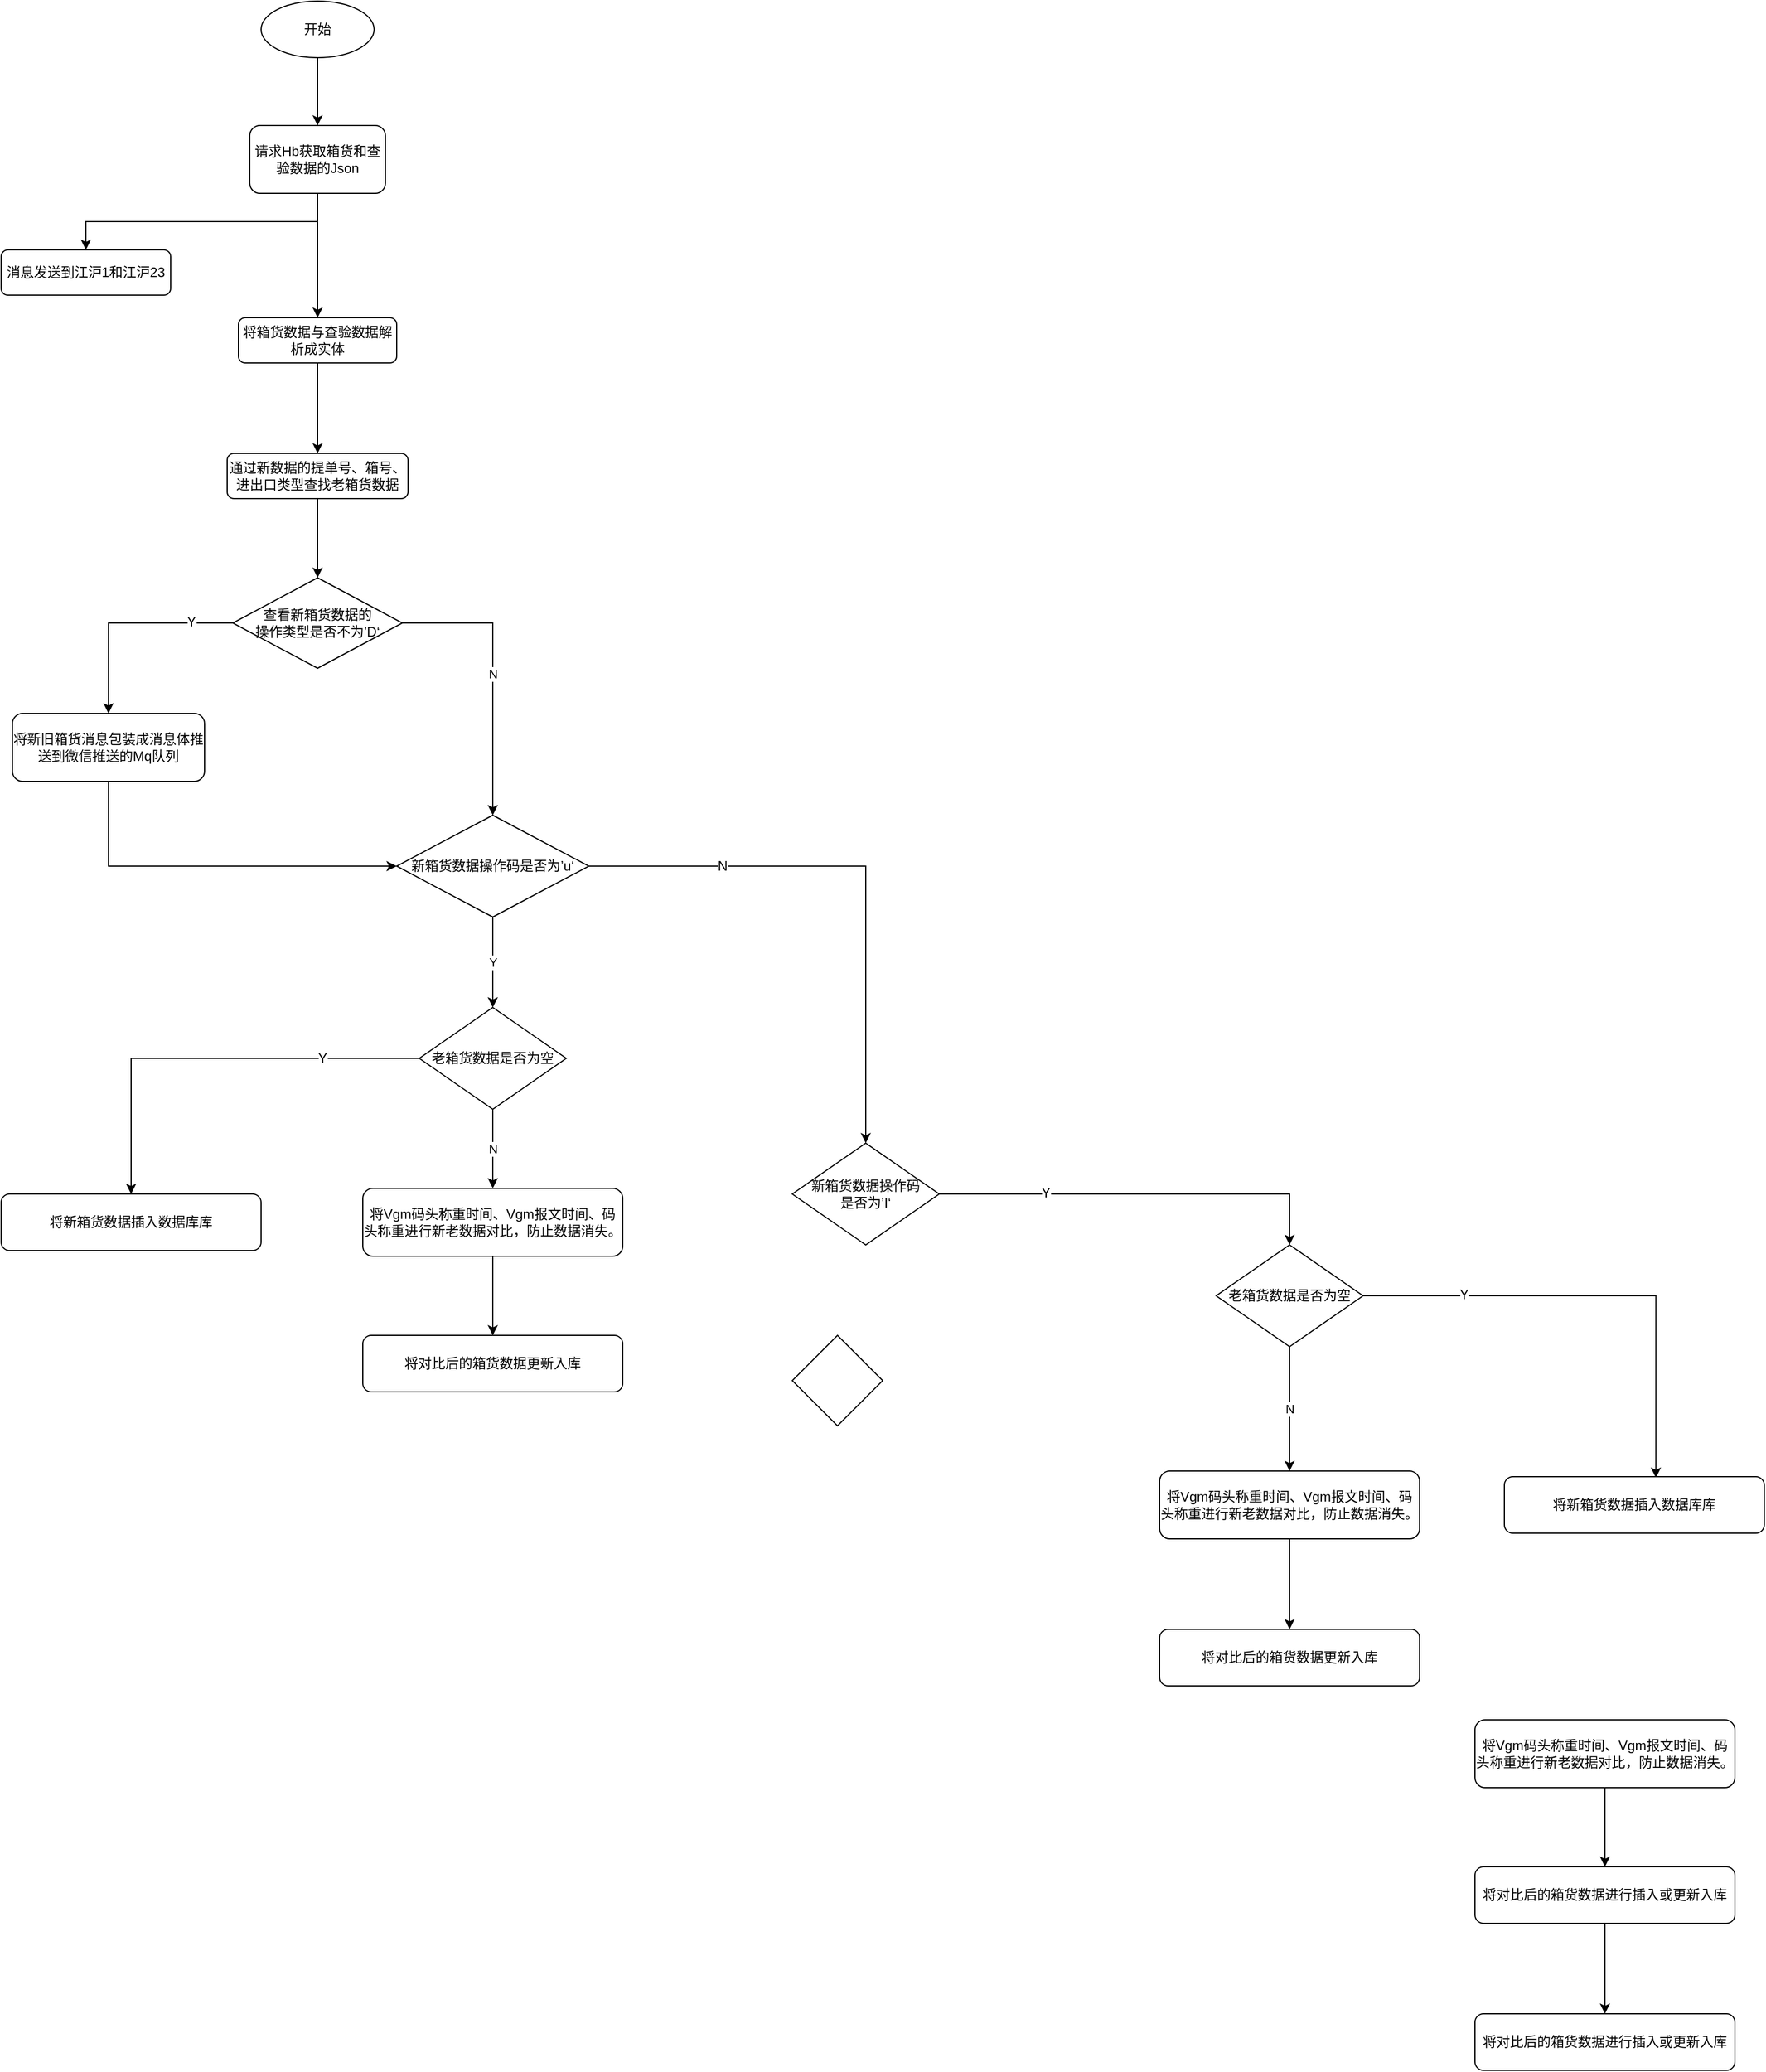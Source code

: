 <mxfile pages="1" version="11.2.5" type="github"><diagram id="jrFILok0wZWimRiEmI2U" name="第 1 页"><mxGraphModel dx="1406" dy="764" grid="1" gridSize="10" guides="1" tooltips="1" connect="1" arrows="1" fold="1" page="1" pageScale="1" pageWidth="827" pageHeight="1169" math="0" shadow="0"><root><mxCell id="0"/><mxCell id="1" parent="0"/><mxCell id="5g2ZR9MUWrWfk25_Vf9b-3" style="edgeStyle=orthogonalEdgeStyle;rounded=0;orthogonalLoop=1;jettySize=auto;html=1;exitX=0.5;exitY=1;exitDx=0;exitDy=0;entryX=0.5;entryY=0;entryDx=0;entryDy=0;" parent="1" source="5g2ZR9MUWrWfk25_Vf9b-1" target="5g2ZR9MUWrWfk25_Vf9b-2" edge="1"><mxGeometry relative="1" as="geometry"/></mxCell><mxCell id="5g2ZR9MUWrWfk25_Vf9b-1" value="开始" style="ellipse;whiteSpace=wrap;html=1;" parent="1" vertex="1"><mxGeometry x="330" y="10" width="100" height="50" as="geometry"/></mxCell><mxCell id="hijWo9An4agAYgo5W-x--2" style="edgeStyle=orthogonalEdgeStyle;rounded=0;orthogonalLoop=1;jettySize=auto;html=1;exitX=0.5;exitY=1;exitDx=0;exitDy=0;" edge="1" parent="1" source="5g2ZR9MUWrWfk25_Vf9b-2" target="hijWo9An4agAYgo5W-x--1"><mxGeometry relative="1" as="geometry"/></mxCell><mxCell id="hijWo9An4agAYgo5W-x--4" style="edgeStyle=orthogonalEdgeStyle;rounded=0;orthogonalLoop=1;jettySize=auto;html=1;exitX=0.5;exitY=1;exitDx=0;exitDy=0;entryX=0.5;entryY=0;entryDx=0;entryDy=0;" edge="1" parent="1" source="5g2ZR9MUWrWfk25_Vf9b-2" target="hijWo9An4agAYgo5W-x--3"><mxGeometry relative="1" as="geometry"/></mxCell><mxCell id="5g2ZR9MUWrWfk25_Vf9b-2" value="请求Hb获取箱货和查验数据的Json" style="rounded=1;whiteSpace=wrap;html=1;" parent="1" vertex="1"><mxGeometry x="320" y="120" width="120" height="60" as="geometry"/></mxCell><mxCell id="hijWo9An4agAYgo5W-x--1" value="消息发送到江沪1和江沪23" style="rounded=1;whiteSpace=wrap;html=1;" vertex="1" parent="1"><mxGeometry x="100" y="230" width="150" height="40" as="geometry"/></mxCell><mxCell id="hijWo9An4agAYgo5W-x--6" style="edgeStyle=orthogonalEdgeStyle;rounded=0;orthogonalLoop=1;jettySize=auto;html=1;exitX=0.5;exitY=1;exitDx=0;exitDy=0;" edge="1" parent="1" source="hijWo9An4agAYgo5W-x--3" target="hijWo9An4agAYgo5W-x--5"><mxGeometry relative="1" as="geometry"/></mxCell><mxCell id="hijWo9An4agAYgo5W-x--3" value="将箱货数据与查验数据解析成实体" style="rounded=1;whiteSpace=wrap;html=1;" vertex="1" parent="1"><mxGeometry x="310" y="290" width="140" height="40" as="geometry"/></mxCell><mxCell id="hijWo9An4agAYgo5W-x--9" style="edgeStyle=orthogonalEdgeStyle;rounded=0;orthogonalLoop=1;jettySize=auto;html=1;exitX=0.5;exitY=1;exitDx=0;exitDy=0;entryX=0.5;entryY=0;entryDx=0;entryDy=0;" edge="1" parent="1" source="hijWo9An4agAYgo5W-x--5" target="hijWo9An4agAYgo5W-x--8"><mxGeometry relative="1" as="geometry"/></mxCell><mxCell id="hijWo9An4agAYgo5W-x--5" value="通过新数据的提单号、箱号、进出口类型查找老箱货数据" style="rounded=1;whiteSpace=wrap;html=1;" vertex="1" parent="1"><mxGeometry x="300" y="410" width="160" height="40" as="geometry"/></mxCell><mxCell id="hijWo9An4agAYgo5W-x--23" style="edgeStyle=orthogonalEdgeStyle;rounded=0;orthogonalLoop=1;jettySize=auto;html=1;exitX=0.5;exitY=1;exitDx=0;exitDy=0;entryX=0;entryY=0.5;entryDx=0;entryDy=0;" edge="1" parent="1" source="hijWo9An4agAYgo5W-x--7" target="hijWo9An4agAYgo5W-x--21"><mxGeometry relative="1" as="geometry"/></mxCell><mxCell id="hijWo9An4agAYgo5W-x--7" value="将新旧箱货消息包装成消息体推送到微信推送的Mq队列" style="rounded=1;whiteSpace=wrap;html=1;" vertex="1" parent="1"><mxGeometry x="110" y="640" width="170" height="60" as="geometry"/></mxCell><mxCell id="hijWo9An4agAYgo5W-x--10" style="edgeStyle=orthogonalEdgeStyle;rounded=0;orthogonalLoop=1;jettySize=auto;html=1;exitX=0;exitY=0.5;exitDx=0;exitDy=0;entryX=0.5;entryY=0;entryDx=0;entryDy=0;" edge="1" parent="1" source="hijWo9An4agAYgo5W-x--8" target="hijWo9An4agAYgo5W-x--7"><mxGeometry relative="1" as="geometry"/></mxCell><mxCell id="hijWo9An4agAYgo5W-x--11" value="Y" style="text;html=1;resizable=0;points=[];align=center;verticalAlign=middle;labelBackgroundColor=#ffffff;" vertex="1" connectable="0" parent="hijWo9An4agAYgo5W-x--10"><mxGeometry x="-0.611" y="-1" relative="1" as="geometry"><mxPoint as="offset"/></mxGeometry></mxCell><mxCell id="hijWo9An4agAYgo5W-x--22" value="N" style="edgeStyle=orthogonalEdgeStyle;rounded=0;orthogonalLoop=1;jettySize=auto;html=1;exitX=1;exitY=0.5;exitDx=0;exitDy=0;" edge="1" parent="1" source="hijWo9An4agAYgo5W-x--8" target="hijWo9An4agAYgo5W-x--21"><mxGeometry relative="1" as="geometry"/></mxCell><mxCell id="hijWo9An4agAYgo5W-x--8" value="查看新箱货数据的&lt;br&gt;操作类型是否不为’D‘" style="rhombus;whiteSpace=wrap;html=1;" vertex="1" parent="1"><mxGeometry x="305" y="520" width="150" height="80" as="geometry"/></mxCell><mxCell id="hijWo9An4agAYgo5W-x--18" value="" style="edgeStyle=orthogonalEdgeStyle;rounded=0;orthogonalLoop=1;jettySize=auto;html=1;" edge="1" parent="1" source="hijWo9An4agAYgo5W-x--12" target="hijWo9An4agAYgo5W-x--17"><mxGeometry relative="1" as="geometry"/></mxCell><mxCell id="hijWo9An4agAYgo5W-x--12" value="将Vgm码头称重时间、Vgm报文时间、码头称重进行新老数据对比，防止数据消失。" style="rounded=1;whiteSpace=wrap;html=1;" vertex="1" parent="1"><mxGeometry x="1404" y="1530" width="230" height="60" as="geometry"/></mxCell><mxCell id="hijWo9An4agAYgo5W-x--20" style="edgeStyle=orthogonalEdgeStyle;rounded=0;orthogonalLoop=1;jettySize=auto;html=1;exitX=0.5;exitY=1;exitDx=0;exitDy=0;" edge="1" parent="1" source="hijWo9An4agAYgo5W-x--17" target="hijWo9An4agAYgo5W-x--19"><mxGeometry relative="1" as="geometry"/></mxCell><mxCell id="hijWo9An4agAYgo5W-x--17" value="将对比后的箱货数据进行插入或更新入库" style="rounded=1;whiteSpace=wrap;html=1;" vertex="1" parent="1"><mxGeometry x="1404" y="1660" width="230" height="50" as="geometry"/></mxCell><mxCell id="hijWo9An4agAYgo5W-x--19" value="将对比后的箱货数据进行插入或更新入库" style="rounded=1;whiteSpace=wrap;html=1;" vertex="1" parent="1"><mxGeometry x="1404" y="1790" width="230" height="50" as="geometry"/></mxCell><mxCell id="hijWo9An4agAYgo5W-x--26" value="Y" style="edgeStyle=orthogonalEdgeStyle;rounded=0;orthogonalLoop=1;jettySize=auto;html=1;exitX=0.5;exitY=1;exitDx=0;exitDy=0;entryX=0.5;entryY=0;entryDx=0;entryDy=0;" edge="1" parent="1" source="hijWo9An4agAYgo5W-x--21" target="hijWo9An4agAYgo5W-x--25"><mxGeometry relative="1" as="geometry"/></mxCell><mxCell id="hijWo9An4agAYgo5W-x--28" style="edgeStyle=orthogonalEdgeStyle;rounded=0;orthogonalLoop=1;jettySize=auto;html=1;exitX=1;exitY=0.5;exitDx=0;exitDy=0;entryX=0.5;entryY=0;entryDx=0;entryDy=0;" edge="1" parent="1" source="hijWo9An4agAYgo5W-x--21" target="hijWo9An4agAYgo5W-x--27"><mxGeometry relative="1" as="geometry"/></mxCell><mxCell id="hijWo9An4agAYgo5W-x--30" value="N" style="text;html=1;resizable=0;points=[];align=center;verticalAlign=middle;labelBackgroundColor=#ffffff;" vertex="1" connectable="0" parent="hijWo9An4agAYgo5W-x--28"><mxGeometry x="-0.519" relative="1" as="geometry"><mxPoint as="offset"/></mxGeometry></mxCell><mxCell id="hijWo9An4agAYgo5W-x--21" value="新箱货数据操作码是否为’u‘" style="rhombus;whiteSpace=wrap;html=1;" vertex="1" parent="1"><mxGeometry x="450" y="730" width="170" height="90" as="geometry"/></mxCell><mxCell id="hijWo9An4agAYgo5W-x--33" value="N" style="edgeStyle=orthogonalEdgeStyle;rounded=0;orthogonalLoop=1;jettySize=auto;html=1;exitX=0.5;exitY=1;exitDx=0;exitDy=0;" edge="1" parent="1" source="hijWo9An4agAYgo5W-x--25" target="hijWo9An4agAYgo5W-x--32"><mxGeometry relative="1" as="geometry"/></mxCell><mxCell id="hijWo9An4agAYgo5W-x--38" style="edgeStyle=orthogonalEdgeStyle;rounded=0;orthogonalLoop=1;jettySize=auto;html=1;exitX=0;exitY=0.5;exitDx=0;exitDy=0;entryX=0.5;entryY=0;entryDx=0;entryDy=0;" edge="1" parent="1" source="hijWo9An4agAYgo5W-x--25" target="hijWo9An4agAYgo5W-x--37"><mxGeometry relative="1" as="geometry"/></mxCell><mxCell id="hijWo9An4agAYgo5W-x--39" value="Y" style="text;html=1;resizable=0;points=[];align=center;verticalAlign=middle;labelBackgroundColor=#ffffff;" vertex="1" connectable="0" parent="hijWo9An4agAYgo5W-x--38"><mxGeometry x="-0.541" relative="1" as="geometry"><mxPoint as="offset"/></mxGeometry></mxCell><mxCell id="hijWo9An4agAYgo5W-x--25" value="老箱货数据是否为空" style="rhombus;whiteSpace=wrap;html=1;" vertex="1" parent="1"><mxGeometry x="470" y="900" width="130" height="90" as="geometry"/></mxCell><mxCell id="hijWo9An4agAYgo5W-x--49" style="edgeStyle=orthogonalEdgeStyle;rounded=0;orthogonalLoop=1;jettySize=auto;html=1;exitX=1;exitY=0.5;exitDx=0;exitDy=0;entryX=0.5;entryY=0;entryDx=0;entryDy=0;" edge="1" parent="1" source="hijWo9An4agAYgo5W-x--27" target="hijWo9An4agAYgo5W-x--43"><mxGeometry relative="1" as="geometry"/></mxCell><mxCell id="hijWo9An4agAYgo5W-x--50" value="Y" style="text;html=1;resizable=0;points=[];align=center;verticalAlign=middle;labelBackgroundColor=#ffffff;" vertex="1" connectable="0" parent="hijWo9An4agAYgo5W-x--49"><mxGeometry x="-0.474" y="1" relative="1" as="geometry"><mxPoint as="offset"/></mxGeometry></mxCell><mxCell id="hijWo9An4agAYgo5W-x--27" value="新箱货数据操作码&lt;br&gt;是否为’I‘" style="rhombus;whiteSpace=wrap;html=1;" vertex="1" parent="1"><mxGeometry x="800" y="1020" width="130" height="90" as="geometry"/></mxCell><mxCell id="hijWo9An4agAYgo5W-x--35" style="edgeStyle=orthogonalEdgeStyle;rounded=0;orthogonalLoop=1;jettySize=auto;html=1;exitX=0.5;exitY=1;exitDx=0;exitDy=0;entryX=0.5;entryY=0;entryDx=0;entryDy=0;" edge="1" parent="1" source="hijWo9An4agAYgo5W-x--32" target="hijWo9An4agAYgo5W-x--34"><mxGeometry relative="1" as="geometry"/></mxCell><mxCell id="hijWo9An4agAYgo5W-x--32" value="将Vgm码头称重时间、Vgm报文时间、码头称重进行新老数据对比，防止数据消失。" style="rounded=1;whiteSpace=wrap;html=1;" vertex="1" parent="1"><mxGeometry x="420" y="1060" width="230" height="60" as="geometry"/></mxCell><mxCell id="hijWo9An4agAYgo5W-x--34" value="将对比后的箱货数据更新入库" style="rounded=1;whiteSpace=wrap;html=1;" vertex="1" parent="1"><mxGeometry x="420" y="1190" width="230" height="50" as="geometry"/></mxCell><mxCell id="hijWo9An4agAYgo5W-x--37" value="将新箱货数据插入数据库库" style="rounded=1;whiteSpace=wrap;html=1;" vertex="1" parent="1"><mxGeometry x="100" y="1065" width="230" height="50" as="geometry"/></mxCell><mxCell id="hijWo9An4agAYgo5W-x--40" value="N" style="edgeStyle=orthogonalEdgeStyle;rounded=0;orthogonalLoop=1;jettySize=auto;html=1;exitX=0.5;exitY=1;exitDx=0;exitDy=0;" edge="1" parent="1" source="hijWo9An4agAYgo5W-x--43" target="hijWo9An4agAYgo5W-x--45"><mxGeometry relative="1" as="geometry"/></mxCell><mxCell id="hijWo9An4agAYgo5W-x--48" style="edgeStyle=orthogonalEdgeStyle;rounded=0;orthogonalLoop=1;jettySize=auto;html=1;exitX=1;exitY=0.5;exitDx=0;exitDy=0;entryX=0.583;entryY=0.02;entryDx=0;entryDy=0;entryPerimeter=0;" edge="1" parent="1" source="hijWo9An4agAYgo5W-x--43" target="hijWo9An4agAYgo5W-x--47"><mxGeometry relative="1" as="geometry"/></mxCell><mxCell id="hijWo9An4agAYgo5W-x--52" value="Y" style="text;html=1;resizable=0;points=[];align=center;verticalAlign=middle;labelBackgroundColor=#ffffff;" vertex="1" connectable="0" parent="hijWo9An4agAYgo5W-x--48"><mxGeometry x="-0.576" y="1" relative="1" as="geometry"><mxPoint as="offset"/></mxGeometry></mxCell><mxCell id="hijWo9An4agAYgo5W-x--43" value="老箱货数据是否为空" style="rhombus;whiteSpace=wrap;html=1;" vertex="1" parent="1"><mxGeometry x="1175" y="1110" width="130" height="90" as="geometry"/></mxCell><mxCell id="hijWo9An4agAYgo5W-x--44" style="edgeStyle=orthogonalEdgeStyle;rounded=0;orthogonalLoop=1;jettySize=auto;html=1;exitX=0.5;exitY=1;exitDx=0;exitDy=0;entryX=0.5;entryY=0;entryDx=0;entryDy=0;" edge="1" parent="1" source="hijWo9An4agAYgo5W-x--45" target="hijWo9An4agAYgo5W-x--46"><mxGeometry relative="1" as="geometry"/></mxCell><mxCell id="hijWo9An4agAYgo5W-x--45" value="将Vgm码头称重时间、Vgm报文时间、码头称重进行新老数据对比，防止数据消失。" style="rounded=1;whiteSpace=wrap;html=1;" vertex="1" parent="1"><mxGeometry x="1125" y="1310" width="230" height="60" as="geometry"/></mxCell><mxCell id="hijWo9An4agAYgo5W-x--46" value="将对比后的箱货数据更新入库" style="rounded=1;whiteSpace=wrap;html=1;" vertex="1" parent="1"><mxGeometry x="1125" y="1450" width="230" height="50" as="geometry"/></mxCell><mxCell id="hijWo9An4agAYgo5W-x--47" value="将新箱货数据插入数据库库" style="rounded=1;whiteSpace=wrap;html=1;" vertex="1" parent="1"><mxGeometry x="1430" y="1315" width="230" height="50" as="geometry"/></mxCell><mxCell id="hijWo9An4agAYgo5W-x--51" value="" style="rhombus;whiteSpace=wrap;html=1;" vertex="1" parent="1"><mxGeometry x="800" y="1190" width="80" height="80" as="geometry"/></mxCell></root></mxGraphModel></diagram></mxfile>